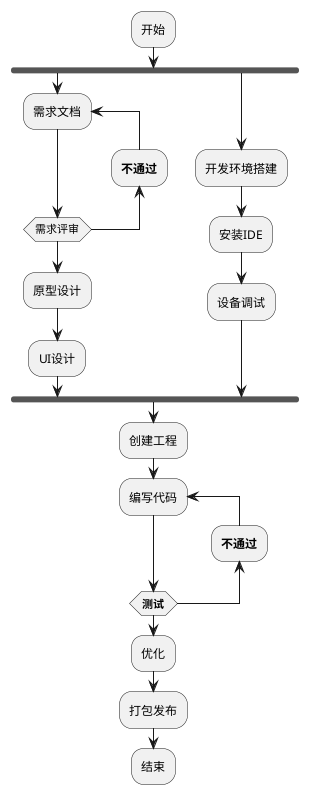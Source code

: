 @startuml
'https://plantuml.com/activity-diagram-beta
 :开始;
  fork
    repeat :需求文档;
      backward:<b>不通过;
    repeat while (需求评审)
     :原型设计;
     :UI设计;
  fork again
   :开发环境搭建;
   :安装IDE;
   :设备调试;
  end fork

  :创建工程;
  repeat :编写代码
  backward:<b>不通过;
  repeat while (<b>测试)
  :优化;
  :打包发布;
 :结束;
@enduml
